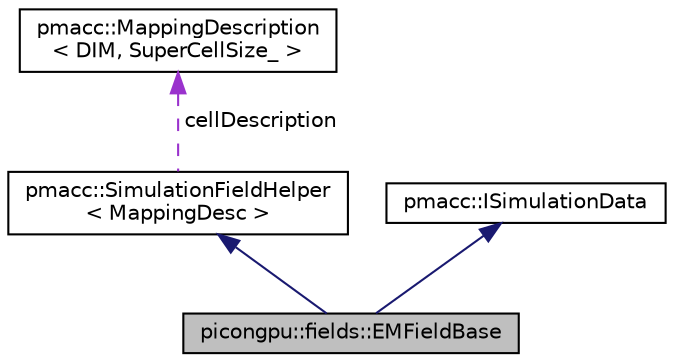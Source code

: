 digraph "picongpu::fields::EMFieldBase"
{
 // LATEX_PDF_SIZE
  edge [fontname="Helvetica",fontsize="10",labelfontname="Helvetica",labelfontsize="10"];
  node [fontname="Helvetica",fontsize="10",shape=record];
  Node1 [label="picongpu::fields::EMFieldBase",height=0.2,width=0.4,color="black", fillcolor="grey75", style="filled", fontcolor="black",tooltip="Base class for implementation inheritance in classes for the electromagnetic fields."];
  Node2 -> Node1 [dir="back",color="midnightblue",fontsize="10",style="solid",fontname="Helvetica"];
  Node2 [label="pmacc::SimulationFieldHelper\l\< MappingDesc \>",height=0.2,width=0.4,color="black", fillcolor="white", style="filled",URL="$classpmacc_1_1_simulation_field_helper.html",tooltip=" "];
  Node3 -> Node2 [dir="back",color="darkorchid3",fontsize="10",style="dashed",label=" cellDescription" ,fontname="Helvetica"];
  Node3 [label="pmacc::MappingDescription\l\< DIM, SuperCellSize_ \>",height=0.2,width=0.4,color="black", fillcolor="white", style="filled",URL="$classpmacc_1_1_mapping_description.html",tooltip="Abstracts logical block information from block variables."];
  Node4 -> Node1 [dir="back",color="midnightblue",fontsize="10",style="solid",fontname="Helvetica"];
  Node4 [label="pmacc::ISimulationData",height=0.2,width=0.4,color="black", fillcolor="white", style="filled",URL="$classpmacc_1_1_i_simulation_data.html",tooltip="Interface for simulation data which should be registered at DataConnector for file output,..."];
}
